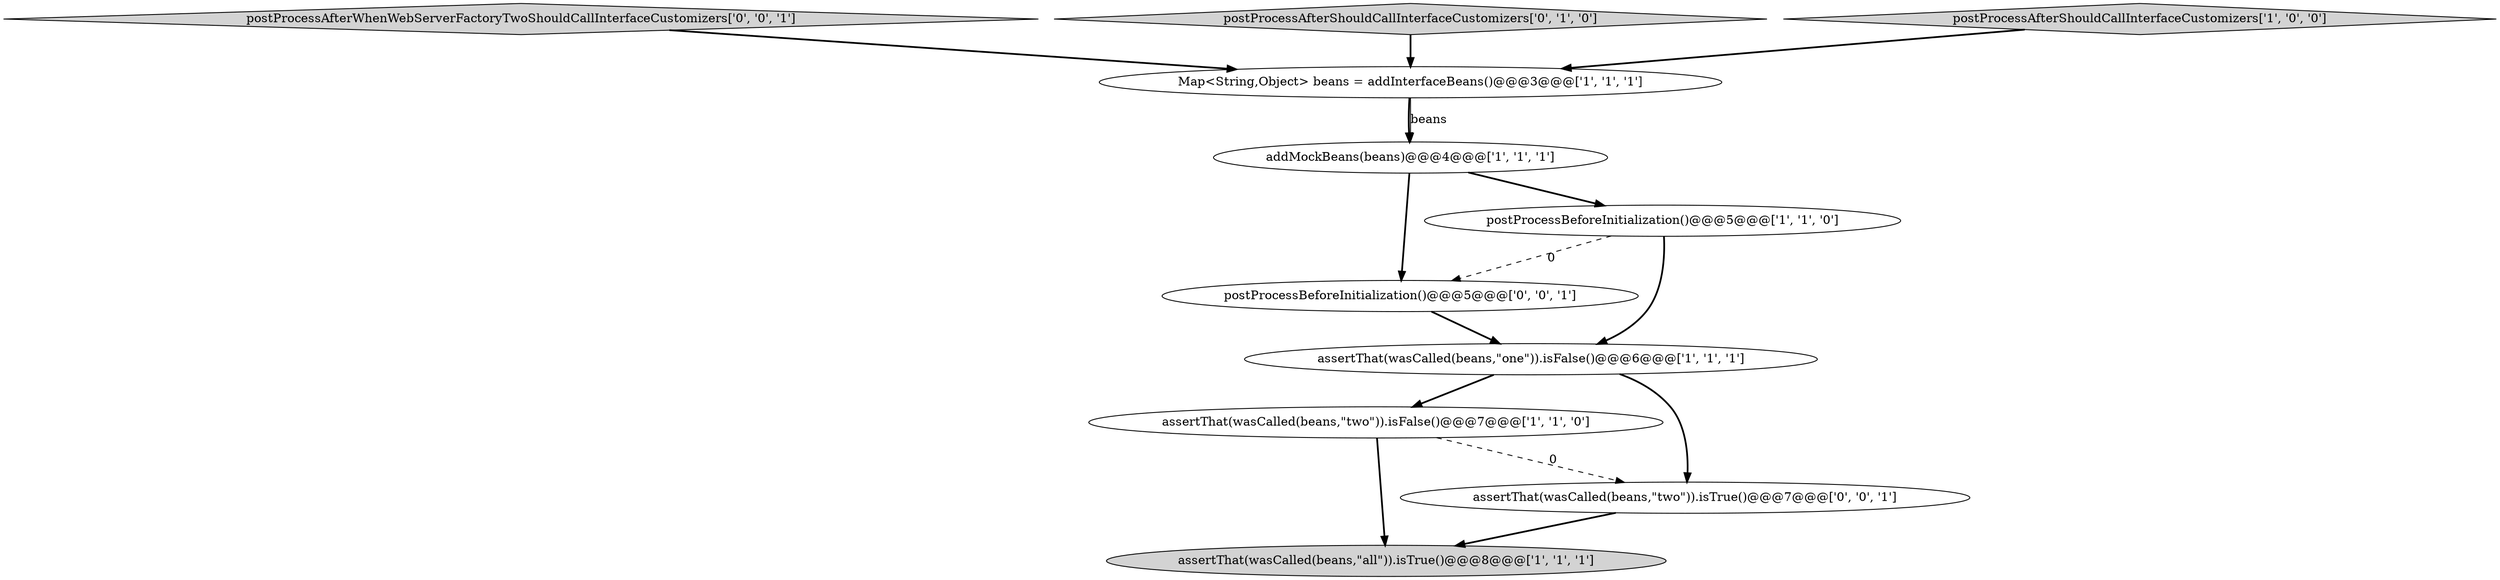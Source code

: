 digraph {
0 [style = filled, label = "assertThat(wasCalled(beans,\"two\")).isFalse()@@@7@@@['1', '1', '0']", fillcolor = white, shape = ellipse image = "AAA0AAABBB1BBB"];
3 [style = filled, label = "assertThat(wasCalled(beans,\"all\")).isTrue()@@@8@@@['1', '1', '1']", fillcolor = lightgray, shape = ellipse image = "AAA0AAABBB1BBB"];
5 [style = filled, label = "addMockBeans(beans)@@@4@@@['1', '1', '1']", fillcolor = white, shape = ellipse image = "AAA0AAABBB1BBB"];
6 [style = filled, label = "Map<String,Object> beans = addInterfaceBeans()@@@3@@@['1', '1', '1']", fillcolor = white, shape = ellipse image = "AAA0AAABBB1BBB"];
9 [style = filled, label = "postProcessAfterWhenWebServerFactoryTwoShouldCallInterfaceCustomizers['0', '0', '1']", fillcolor = lightgray, shape = diamond image = "AAA0AAABBB3BBB"];
7 [style = filled, label = "postProcessAfterShouldCallInterfaceCustomizers['0', '1', '0']", fillcolor = lightgray, shape = diamond image = "AAA0AAABBB2BBB"];
8 [style = filled, label = "postProcessBeforeInitialization()@@@5@@@['0', '0', '1']", fillcolor = white, shape = ellipse image = "AAA0AAABBB3BBB"];
1 [style = filled, label = "postProcessAfterShouldCallInterfaceCustomizers['1', '0', '0']", fillcolor = lightgray, shape = diamond image = "AAA0AAABBB1BBB"];
10 [style = filled, label = "assertThat(wasCalled(beans,\"two\")).isTrue()@@@7@@@['0', '0', '1']", fillcolor = white, shape = ellipse image = "AAA0AAABBB3BBB"];
2 [style = filled, label = "postProcessBeforeInitialization()@@@5@@@['1', '1', '0']", fillcolor = white, shape = ellipse image = "AAA0AAABBB1BBB"];
4 [style = filled, label = "assertThat(wasCalled(beans,\"one\")).isFalse()@@@6@@@['1', '1', '1']", fillcolor = white, shape = ellipse image = "AAA0AAABBB1BBB"];
0->3 [style = bold, label=""];
4->10 [style = bold, label=""];
5->8 [style = bold, label=""];
6->5 [style = bold, label=""];
5->2 [style = bold, label=""];
10->3 [style = bold, label=""];
1->6 [style = bold, label=""];
9->6 [style = bold, label=""];
8->4 [style = bold, label=""];
2->4 [style = bold, label=""];
2->8 [style = dashed, label="0"];
0->10 [style = dashed, label="0"];
6->5 [style = solid, label="beans"];
7->6 [style = bold, label=""];
4->0 [style = bold, label=""];
}
